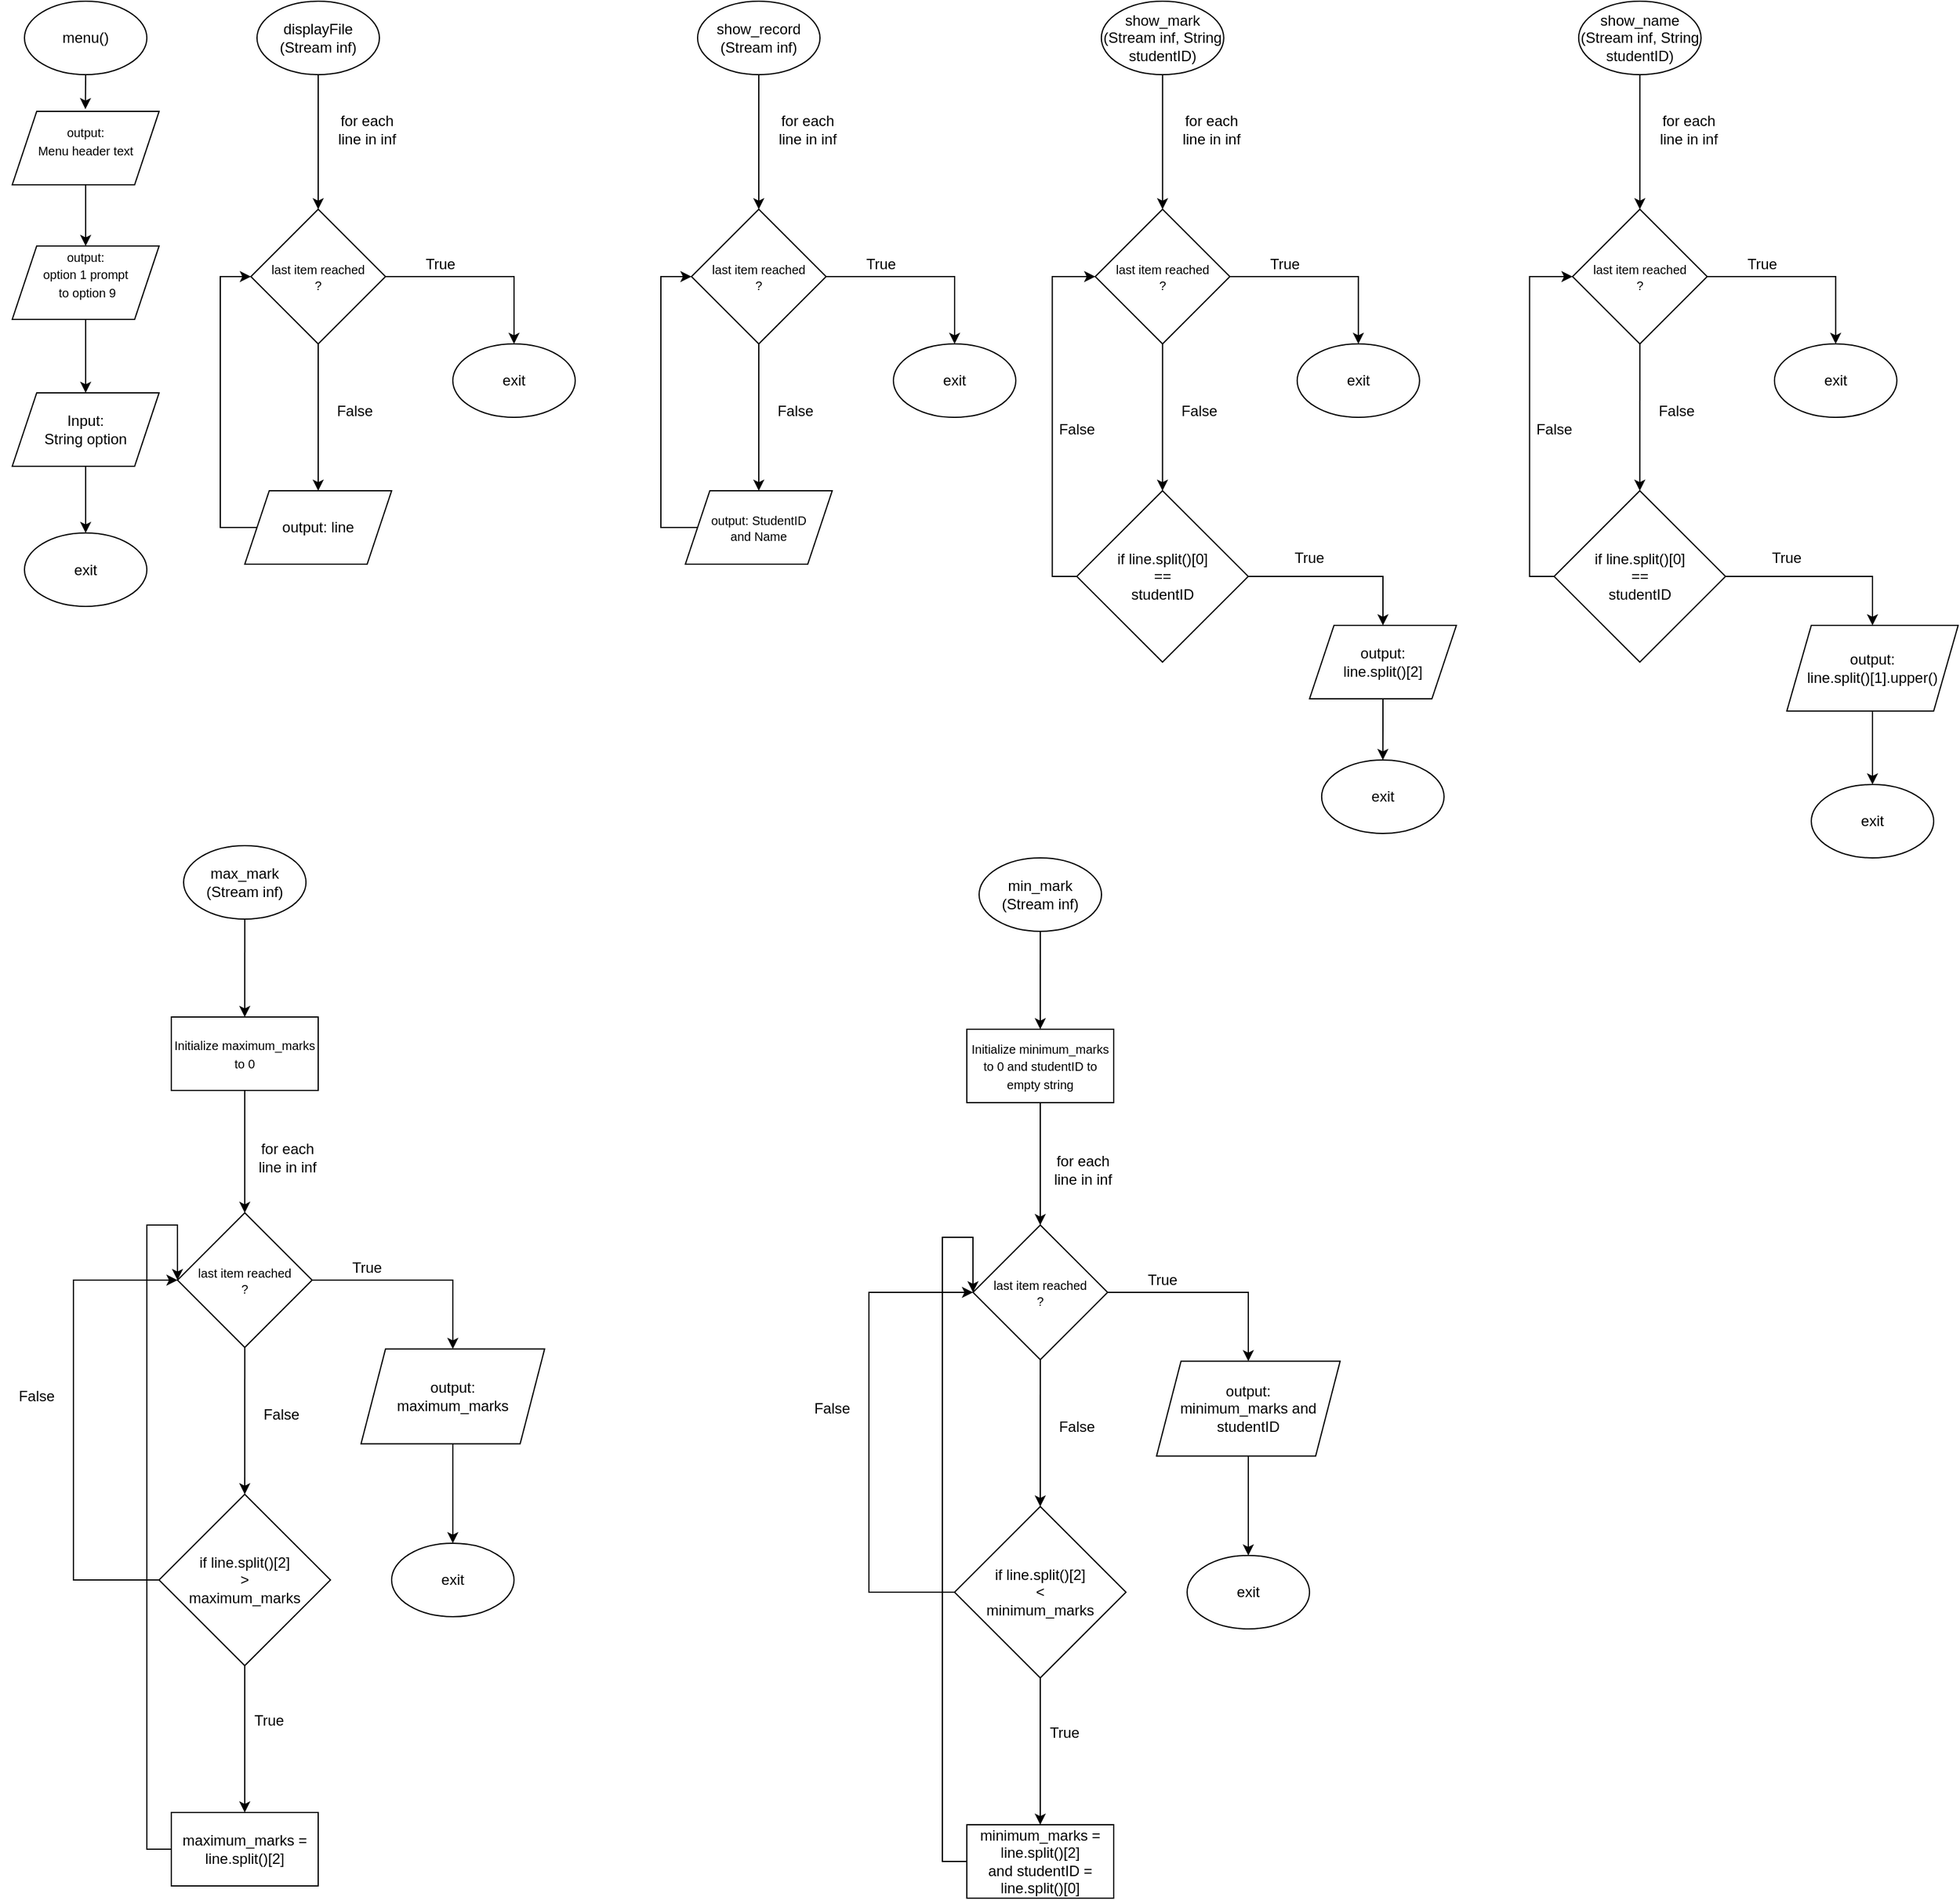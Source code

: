 <mxfile version="24.6.4" type="github">
  <diagram id="C5RBs43oDa-KdzZeNtuy" name="Page-1">
    <mxGraphModel dx="782" dy="414" grid="1" gridSize="10" guides="1" tooltips="1" connect="1" arrows="1" fold="1" page="1" pageScale="1" pageWidth="2336" pageHeight="1654" background="none" math="0" shadow="0">
      <root>
        <mxCell id="WIyWlLk6GJQsqaUBKTNV-0" />
        <mxCell id="WIyWlLk6GJQsqaUBKTNV-1" parent="WIyWlLk6GJQsqaUBKTNV-0" />
        <mxCell id="iVtfHg-IncGxBC74AWmY-0" value="menu()" style="ellipse;whiteSpace=wrap;html=1;" vertex="1" parent="WIyWlLk6GJQsqaUBKTNV-1">
          <mxGeometry x="20" y="10" width="100" height="60" as="geometry" />
        </mxCell>
        <mxCell id="iVtfHg-IncGxBC74AWmY-4" style="edgeStyle=orthogonalEdgeStyle;rounded=0;orthogonalLoop=1;jettySize=auto;html=1;exitX=0.5;exitY=1;exitDx=0;exitDy=0;entryX=0.5;entryY=0;entryDx=0;entryDy=0;" edge="1" parent="WIyWlLk6GJQsqaUBKTNV-1" source="iVtfHg-IncGxBC74AWmY-1" target="iVtfHg-IncGxBC74AWmY-3">
          <mxGeometry relative="1" as="geometry" />
        </mxCell>
        <mxCell id="iVtfHg-IncGxBC74AWmY-1" value="&lt;div&gt;&lt;font style=&quot;font-size: 10px;&quot;&gt;output:&lt;/font&gt;&lt;/div&gt;&lt;font style=&quot;font-size: 10px;&quot;&gt;Menu header text&lt;/font&gt;&lt;div style=&quot;font-size: 10px;&quot;&gt;&lt;br&gt;&lt;/div&gt;" style="shape=parallelogram;perimeter=parallelogramPerimeter;whiteSpace=wrap;html=1;fixedSize=1;" vertex="1" parent="WIyWlLk6GJQsqaUBKTNV-1">
          <mxGeometry x="10" y="100" width="120" height="60" as="geometry" />
        </mxCell>
        <mxCell id="iVtfHg-IncGxBC74AWmY-2" style="edgeStyle=orthogonalEdgeStyle;rounded=0;orthogonalLoop=1;jettySize=auto;html=1;exitX=0.5;exitY=1;exitDx=0;exitDy=0;entryX=0.498;entryY=-0.03;entryDx=0;entryDy=0;entryPerimeter=0;" edge="1" parent="WIyWlLk6GJQsqaUBKTNV-1" source="iVtfHg-IncGxBC74AWmY-0" target="iVtfHg-IncGxBC74AWmY-1">
          <mxGeometry relative="1" as="geometry" />
        </mxCell>
        <mxCell id="iVtfHg-IncGxBC74AWmY-12" style="edgeStyle=orthogonalEdgeStyle;rounded=0;orthogonalLoop=1;jettySize=auto;html=1;exitX=0.5;exitY=1;exitDx=0;exitDy=0;entryX=0.5;entryY=0;entryDx=0;entryDy=0;" edge="1" parent="WIyWlLk6GJQsqaUBKTNV-1" source="iVtfHg-IncGxBC74AWmY-3" target="iVtfHg-IncGxBC74AWmY-8">
          <mxGeometry relative="1" as="geometry">
            <mxPoint x="69.75" y="430" as="targetPoint" />
          </mxGeometry>
        </mxCell>
        <mxCell id="iVtfHg-IncGxBC74AWmY-3" value="&lt;div&gt;&lt;font size=&quot;1&quot;&gt;output:&lt;/font&gt;&lt;/div&gt;&lt;font size=&quot;1&quot;&gt;option 1 prompt&lt;/font&gt;&lt;div&gt;&lt;font size=&quot;1&quot;&gt;&amp;nbsp;to option 9&lt;/font&gt;&lt;div&gt;&lt;font size=&quot;1&quot;&gt;&lt;br&gt;&lt;/font&gt;&lt;/div&gt;&lt;/div&gt;" style="shape=parallelogram;perimeter=parallelogramPerimeter;whiteSpace=wrap;html=1;fixedSize=1;" vertex="1" parent="WIyWlLk6GJQsqaUBKTNV-1">
          <mxGeometry x="10" y="210" width="120" height="60" as="geometry" />
        </mxCell>
        <mxCell id="iVtfHg-IncGxBC74AWmY-11" style="edgeStyle=orthogonalEdgeStyle;rounded=0;orthogonalLoop=1;jettySize=auto;html=1;exitX=0.5;exitY=1;exitDx=0;exitDy=0;entryX=0.5;entryY=0;entryDx=0;entryDy=0;" edge="1" parent="WIyWlLk6GJQsqaUBKTNV-1" source="iVtfHg-IncGxBC74AWmY-8" target="iVtfHg-IncGxBC74AWmY-10">
          <mxGeometry relative="1" as="geometry" />
        </mxCell>
        <mxCell id="iVtfHg-IncGxBC74AWmY-8" value="Input:&lt;div&gt;String option&lt;/div&gt;" style="shape=parallelogram;perimeter=parallelogramPerimeter;whiteSpace=wrap;html=1;fixedSize=1;" vertex="1" parent="WIyWlLk6GJQsqaUBKTNV-1">
          <mxGeometry x="10" y="330" width="120" height="60" as="geometry" />
        </mxCell>
        <mxCell id="iVtfHg-IncGxBC74AWmY-10" value="exit" style="ellipse;whiteSpace=wrap;html=1;" vertex="1" parent="WIyWlLk6GJQsqaUBKTNV-1">
          <mxGeometry x="20" y="444.5" width="100" height="60" as="geometry" />
        </mxCell>
        <mxCell id="iVtfHg-IncGxBC74AWmY-15" style="edgeStyle=orthogonalEdgeStyle;rounded=0;orthogonalLoop=1;jettySize=auto;html=1;exitX=0.5;exitY=1;exitDx=0;exitDy=0;" edge="1" parent="WIyWlLk6GJQsqaUBKTNV-1" source="iVtfHg-IncGxBC74AWmY-13" target="iVtfHg-IncGxBC74AWmY-14">
          <mxGeometry relative="1" as="geometry" />
        </mxCell>
        <mxCell id="iVtfHg-IncGxBC74AWmY-13" value="displayFile&lt;div&gt;(&lt;span style=&quot;background-color: initial;&quot;&gt;Stream inf)&lt;/span&gt;&lt;/div&gt;" style="ellipse;whiteSpace=wrap;html=1;" vertex="1" parent="WIyWlLk6GJQsqaUBKTNV-1">
          <mxGeometry x="210" y="10" width="100" height="60" as="geometry" />
        </mxCell>
        <mxCell id="iVtfHg-IncGxBC74AWmY-19" style="edgeStyle=orthogonalEdgeStyle;rounded=0;orthogonalLoop=1;jettySize=auto;html=1;exitX=1;exitY=0.5;exitDx=0;exitDy=0;entryX=0.5;entryY=0;entryDx=0;entryDy=0;" edge="1" parent="WIyWlLk6GJQsqaUBKTNV-1" source="iVtfHg-IncGxBC74AWmY-14" target="iVtfHg-IncGxBC74AWmY-18">
          <mxGeometry relative="1" as="geometry" />
        </mxCell>
        <mxCell id="iVtfHg-IncGxBC74AWmY-21" style="edgeStyle=orthogonalEdgeStyle;rounded=0;orthogonalLoop=1;jettySize=auto;html=1;exitX=0.5;exitY=1;exitDx=0;exitDy=0;" edge="1" parent="WIyWlLk6GJQsqaUBKTNV-1" source="iVtfHg-IncGxBC74AWmY-14" target="iVtfHg-IncGxBC74AWmY-20">
          <mxGeometry relative="1" as="geometry" />
        </mxCell>
        <mxCell id="iVtfHg-IncGxBC74AWmY-14" value="&lt;font style=&quot;font-size: 10px;&quot;&gt;last item reached&lt;/font&gt;&lt;div style=&quot;font-size: 10px;&quot;&gt;&lt;font style=&quot;font-size: 10px;&quot;&gt;?&lt;/font&gt;&lt;/div&gt;" style="rhombus;whiteSpace=wrap;html=1;" vertex="1" parent="WIyWlLk6GJQsqaUBKTNV-1">
          <mxGeometry x="205" y="180" width="110" height="110" as="geometry" />
        </mxCell>
        <mxCell id="iVtfHg-IncGxBC74AWmY-16" value="for each line in inf" style="text;html=1;align=center;verticalAlign=middle;whiteSpace=wrap;rounded=0;" vertex="1" parent="WIyWlLk6GJQsqaUBKTNV-1">
          <mxGeometry x="270" y="100" width="60" height="30" as="geometry" />
        </mxCell>
        <mxCell id="iVtfHg-IncGxBC74AWmY-18" value="exit" style="ellipse;whiteSpace=wrap;html=1;" vertex="1" parent="WIyWlLk6GJQsqaUBKTNV-1">
          <mxGeometry x="370" y="290" width="100" height="60" as="geometry" />
        </mxCell>
        <mxCell id="iVtfHg-IncGxBC74AWmY-22" style="edgeStyle=orthogonalEdgeStyle;rounded=0;orthogonalLoop=1;jettySize=auto;html=1;exitX=0;exitY=0.5;exitDx=0;exitDy=0;entryX=0;entryY=0.5;entryDx=0;entryDy=0;" edge="1" parent="WIyWlLk6GJQsqaUBKTNV-1" source="iVtfHg-IncGxBC74AWmY-20" target="iVtfHg-IncGxBC74AWmY-14">
          <mxGeometry relative="1" as="geometry">
            <Array as="points">
              <mxPoint x="180" y="440" />
              <mxPoint x="180" y="235" />
            </Array>
          </mxGeometry>
        </mxCell>
        <mxCell id="iVtfHg-IncGxBC74AWmY-20" value="output: line" style="shape=parallelogram;perimeter=parallelogramPerimeter;whiteSpace=wrap;html=1;fixedSize=1;" vertex="1" parent="WIyWlLk6GJQsqaUBKTNV-1">
          <mxGeometry x="200" y="410" width="120" height="60" as="geometry" />
        </mxCell>
        <mxCell id="iVtfHg-IncGxBC74AWmY-23" value="True" style="text;html=1;align=center;verticalAlign=middle;whiteSpace=wrap;rounded=0;" vertex="1" parent="WIyWlLk6GJQsqaUBKTNV-1">
          <mxGeometry x="330" y="210" width="60" height="30" as="geometry" />
        </mxCell>
        <mxCell id="iVtfHg-IncGxBC74AWmY-24" value="False" style="text;html=1;align=center;verticalAlign=middle;whiteSpace=wrap;rounded=0;" vertex="1" parent="WIyWlLk6GJQsqaUBKTNV-1">
          <mxGeometry x="260" y="330" width="60" height="30" as="geometry" />
        </mxCell>
        <mxCell id="iVtfHg-IncGxBC74AWmY-26" style="edgeStyle=orthogonalEdgeStyle;rounded=0;orthogonalLoop=1;jettySize=auto;html=1;exitX=0.5;exitY=1;exitDx=0;exitDy=0;" edge="1" parent="WIyWlLk6GJQsqaUBKTNV-1" source="iVtfHg-IncGxBC74AWmY-27" target="iVtfHg-IncGxBC74AWmY-30">
          <mxGeometry relative="1" as="geometry" />
        </mxCell>
        <mxCell id="iVtfHg-IncGxBC74AWmY-27" value="&lt;div&gt;show_record&lt;/div&gt;&lt;div&gt;(&lt;span style=&quot;background-color: initial;&quot;&gt;Stream inf)&lt;/span&gt;&lt;/div&gt;" style="ellipse;whiteSpace=wrap;html=1;" vertex="1" parent="WIyWlLk6GJQsqaUBKTNV-1">
          <mxGeometry x="570" y="10" width="100" height="60" as="geometry" />
        </mxCell>
        <mxCell id="iVtfHg-IncGxBC74AWmY-28" style="edgeStyle=orthogonalEdgeStyle;rounded=0;orthogonalLoop=1;jettySize=auto;html=1;exitX=1;exitY=0.5;exitDx=0;exitDy=0;entryX=0.5;entryY=0;entryDx=0;entryDy=0;" edge="1" parent="WIyWlLk6GJQsqaUBKTNV-1" source="iVtfHg-IncGxBC74AWmY-30" target="iVtfHg-IncGxBC74AWmY-32">
          <mxGeometry relative="1" as="geometry" />
        </mxCell>
        <mxCell id="iVtfHg-IncGxBC74AWmY-29" style="edgeStyle=orthogonalEdgeStyle;rounded=0;orthogonalLoop=1;jettySize=auto;html=1;exitX=0.5;exitY=1;exitDx=0;exitDy=0;" edge="1" parent="WIyWlLk6GJQsqaUBKTNV-1" source="iVtfHg-IncGxBC74AWmY-30" target="iVtfHg-IncGxBC74AWmY-34">
          <mxGeometry relative="1" as="geometry" />
        </mxCell>
        <mxCell id="iVtfHg-IncGxBC74AWmY-30" value="&lt;font style=&quot;font-size: 10px;&quot;&gt;last item reached&lt;/font&gt;&lt;div style=&quot;font-size: 10px;&quot;&gt;&lt;font style=&quot;font-size: 10px;&quot;&gt;?&lt;/font&gt;&lt;/div&gt;" style="rhombus;whiteSpace=wrap;html=1;" vertex="1" parent="WIyWlLk6GJQsqaUBKTNV-1">
          <mxGeometry x="565" y="180" width="110" height="110" as="geometry" />
        </mxCell>
        <mxCell id="iVtfHg-IncGxBC74AWmY-31" value="for each line in inf" style="text;html=1;align=center;verticalAlign=middle;whiteSpace=wrap;rounded=0;" vertex="1" parent="WIyWlLk6GJQsqaUBKTNV-1">
          <mxGeometry x="630" y="100" width="60" height="30" as="geometry" />
        </mxCell>
        <mxCell id="iVtfHg-IncGxBC74AWmY-32" value="exit" style="ellipse;whiteSpace=wrap;html=1;" vertex="1" parent="WIyWlLk6GJQsqaUBKTNV-1">
          <mxGeometry x="730" y="290" width="100" height="60" as="geometry" />
        </mxCell>
        <mxCell id="iVtfHg-IncGxBC74AWmY-33" style="edgeStyle=orthogonalEdgeStyle;rounded=0;orthogonalLoop=1;jettySize=auto;html=1;exitX=0;exitY=0.5;exitDx=0;exitDy=0;entryX=0;entryY=0.5;entryDx=0;entryDy=0;" edge="1" parent="WIyWlLk6GJQsqaUBKTNV-1" source="iVtfHg-IncGxBC74AWmY-34" target="iVtfHg-IncGxBC74AWmY-30">
          <mxGeometry relative="1" as="geometry">
            <Array as="points">
              <mxPoint x="540" y="440" />
              <mxPoint x="540" y="235" />
            </Array>
          </mxGeometry>
        </mxCell>
        <mxCell id="iVtfHg-IncGxBC74AWmY-34" value="&lt;font style=&quot;font-size: 10px;&quot;&gt;output: StudentID&lt;/font&gt;&lt;div style=&quot;font-size: 10px;&quot;&gt;&lt;font style=&quot;font-size: 10px;&quot;&gt;and Name&lt;/font&gt;&lt;/div&gt;" style="shape=parallelogram;perimeter=parallelogramPerimeter;whiteSpace=wrap;html=1;fixedSize=1;" vertex="1" parent="WIyWlLk6GJQsqaUBKTNV-1">
          <mxGeometry x="560" y="410" width="120" height="60" as="geometry" />
        </mxCell>
        <mxCell id="iVtfHg-IncGxBC74AWmY-35" value="True" style="text;html=1;align=center;verticalAlign=middle;whiteSpace=wrap;rounded=0;" vertex="1" parent="WIyWlLk6GJQsqaUBKTNV-1">
          <mxGeometry x="690" y="210" width="60" height="30" as="geometry" />
        </mxCell>
        <mxCell id="iVtfHg-IncGxBC74AWmY-36" value="False" style="text;html=1;align=center;verticalAlign=middle;whiteSpace=wrap;rounded=0;" vertex="1" parent="WIyWlLk6GJQsqaUBKTNV-1">
          <mxGeometry x="620" y="330" width="60" height="30" as="geometry" />
        </mxCell>
        <mxCell id="iVtfHg-IncGxBC74AWmY-47" style="edgeStyle=orthogonalEdgeStyle;rounded=0;orthogonalLoop=1;jettySize=auto;html=1;exitX=0.5;exitY=1;exitDx=0;exitDy=0;" edge="1" parent="WIyWlLk6GJQsqaUBKTNV-1" source="iVtfHg-IncGxBC74AWmY-48" target="iVtfHg-IncGxBC74AWmY-51">
          <mxGeometry relative="1" as="geometry" />
        </mxCell>
        <mxCell id="iVtfHg-IncGxBC74AWmY-48" value="&lt;div&gt;show_mark&lt;/div&gt;&lt;div&gt;(&lt;span style=&quot;background-color: initial;&quot;&gt;Stream inf, String studentID)&lt;/span&gt;&lt;/div&gt;" style="ellipse;whiteSpace=wrap;html=1;" vertex="1" parent="WIyWlLk6GJQsqaUBKTNV-1">
          <mxGeometry x="899.91" y="10" width="100" height="60" as="geometry" />
        </mxCell>
        <mxCell id="iVtfHg-IncGxBC74AWmY-49" style="edgeStyle=orthogonalEdgeStyle;rounded=0;orthogonalLoop=1;jettySize=auto;html=1;exitX=1;exitY=0.5;exitDx=0;exitDy=0;entryX=0.5;entryY=0;entryDx=0;entryDy=0;" edge="1" parent="WIyWlLk6GJQsqaUBKTNV-1" source="iVtfHg-IncGxBC74AWmY-51" target="iVtfHg-IncGxBC74AWmY-53">
          <mxGeometry relative="1" as="geometry" />
        </mxCell>
        <mxCell id="iVtfHg-IncGxBC74AWmY-50" style="edgeStyle=orthogonalEdgeStyle;rounded=0;orthogonalLoop=1;jettySize=auto;html=1;exitX=0.5;exitY=1;exitDx=0;exitDy=0;entryX=0.5;entryY=0;entryDx=0;entryDy=0;" edge="1" parent="WIyWlLk6GJQsqaUBKTNV-1" source="iVtfHg-IncGxBC74AWmY-51" target="iVtfHg-IncGxBC74AWmY-58">
          <mxGeometry relative="1" as="geometry">
            <mxPoint x="949.91" y="410.0" as="targetPoint" />
          </mxGeometry>
        </mxCell>
        <mxCell id="iVtfHg-IncGxBC74AWmY-51" value="&lt;font style=&quot;font-size: 10px;&quot;&gt;last item reached&lt;/font&gt;&lt;div style=&quot;font-size: 10px;&quot;&gt;&lt;font style=&quot;font-size: 10px;&quot;&gt;?&lt;/font&gt;&lt;/div&gt;" style="rhombus;whiteSpace=wrap;html=1;" vertex="1" parent="WIyWlLk6GJQsqaUBKTNV-1">
          <mxGeometry x="894.91" y="180" width="110" height="110" as="geometry" />
        </mxCell>
        <mxCell id="iVtfHg-IncGxBC74AWmY-52" value="for each line in inf" style="text;html=1;align=center;verticalAlign=middle;whiteSpace=wrap;rounded=0;" vertex="1" parent="WIyWlLk6GJQsqaUBKTNV-1">
          <mxGeometry x="959.91" y="100" width="60" height="30" as="geometry" />
        </mxCell>
        <mxCell id="iVtfHg-IncGxBC74AWmY-53" value="exit" style="ellipse;whiteSpace=wrap;html=1;" vertex="1" parent="WIyWlLk6GJQsqaUBKTNV-1">
          <mxGeometry x="1059.91" y="290" width="100" height="60" as="geometry" />
        </mxCell>
        <mxCell id="iVtfHg-IncGxBC74AWmY-56" value="True" style="text;html=1;align=center;verticalAlign=middle;whiteSpace=wrap;rounded=0;" vertex="1" parent="WIyWlLk6GJQsqaUBKTNV-1">
          <mxGeometry x="1019.91" y="210" width="60" height="30" as="geometry" />
        </mxCell>
        <mxCell id="iVtfHg-IncGxBC74AWmY-57" value="False" style="text;html=1;align=center;verticalAlign=middle;whiteSpace=wrap;rounded=0;" vertex="1" parent="WIyWlLk6GJQsqaUBKTNV-1">
          <mxGeometry x="949.91" y="330" width="60" height="30" as="geometry" />
        </mxCell>
        <mxCell id="iVtfHg-IncGxBC74AWmY-61" style="edgeStyle=orthogonalEdgeStyle;rounded=0;orthogonalLoop=1;jettySize=auto;html=1;exitX=1;exitY=0.5;exitDx=0;exitDy=0;entryX=0.5;entryY=0;entryDx=0;entryDy=0;" edge="1" parent="WIyWlLk6GJQsqaUBKTNV-1" source="iVtfHg-IncGxBC74AWmY-58" target="iVtfHg-IncGxBC74AWmY-59">
          <mxGeometry relative="1" as="geometry" />
        </mxCell>
        <mxCell id="iVtfHg-IncGxBC74AWmY-64" style="edgeStyle=orthogonalEdgeStyle;rounded=0;orthogonalLoop=1;jettySize=auto;html=1;exitX=0;exitY=0.5;exitDx=0;exitDy=0;entryX=0;entryY=0.5;entryDx=0;entryDy=0;" edge="1" parent="WIyWlLk6GJQsqaUBKTNV-1" source="iVtfHg-IncGxBC74AWmY-58" target="iVtfHg-IncGxBC74AWmY-51">
          <mxGeometry relative="1" as="geometry" />
        </mxCell>
        <mxCell id="iVtfHg-IncGxBC74AWmY-58" value="if line.split()[0]&lt;div&gt;==&lt;/div&gt;&lt;div&gt;studentID&lt;/div&gt;" style="rhombus;whiteSpace=wrap;html=1;" vertex="1" parent="WIyWlLk6GJQsqaUBKTNV-1">
          <mxGeometry x="879.82" y="410" width="140.09" height="140" as="geometry" />
        </mxCell>
        <mxCell id="iVtfHg-IncGxBC74AWmY-63" style="edgeStyle=orthogonalEdgeStyle;rounded=0;orthogonalLoop=1;jettySize=auto;html=1;exitX=0.5;exitY=1;exitDx=0;exitDy=0;entryX=0.5;entryY=0;entryDx=0;entryDy=0;" edge="1" parent="WIyWlLk6GJQsqaUBKTNV-1" source="iVtfHg-IncGxBC74AWmY-59" target="iVtfHg-IncGxBC74AWmY-62">
          <mxGeometry relative="1" as="geometry" />
        </mxCell>
        <mxCell id="iVtfHg-IncGxBC74AWmY-59" value="output:&lt;div&gt;line.split()[2]&lt;/div&gt;" style="shape=parallelogram;perimeter=parallelogramPerimeter;whiteSpace=wrap;html=1;fixedSize=1;size=20.0;" vertex="1" parent="WIyWlLk6GJQsqaUBKTNV-1">
          <mxGeometry x="1070" y="520" width="120" height="60" as="geometry" />
        </mxCell>
        <mxCell id="iVtfHg-IncGxBC74AWmY-62" value="exit" style="ellipse;whiteSpace=wrap;html=1;" vertex="1" parent="WIyWlLk6GJQsqaUBKTNV-1">
          <mxGeometry x="1079.91" y="630" width="100" height="60" as="geometry" />
        </mxCell>
        <mxCell id="iVtfHg-IncGxBC74AWmY-65" value="True" style="text;html=1;align=center;verticalAlign=middle;whiteSpace=wrap;rounded=0;" vertex="1" parent="WIyWlLk6GJQsqaUBKTNV-1">
          <mxGeometry x="1040" y="450" width="60" height="30" as="geometry" />
        </mxCell>
        <mxCell id="iVtfHg-IncGxBC74AWmY-66" value="False" style="text;html=1;align=center;verticalAlign=middle;whiteSpace=wrap;rounded=0;" vertex="1" parent="WIyWlLk6GJQsqaUBKTNV-1">
          <mxGeometry x="850" y="345" width="60" height="30" as="geometry" />
        </mxCell>
        <mxCell id="iVtfHg-IncGxBC74AWmY-67" style="edgeStyle=orthogonalEdgeStyle;rounded=0;orthogonalLoop=1;jettySize=auto;html=1;exitX=0.5;exitY=1;exitDx=0;exitDy=0;" edge="1" parent="WIyWlLk6GJQsqaUBKTNV-1" source="iVtfHg-IncGxBC74AWmY-68" target="iVtfHg-IncGxBC74AWmY-71">
          <mxGeometry relative="1" as="geometry" />
        </mxCell>
        <mxCell id="iVtfHg-IncGxBC74AWmY-68" value="&lt;div&gt;show_name&lt;/div&gt;&lt;div&gt;(&lt;span style=&quot;background-color: initial;&quot;&gt;Stream inf, String studentID)&lt;/span&gt;&lt;/div&gt;" style="ellipse;whiteSpace=wrap;html=1;" vertex="1" parent="WIyWlLk6GJQsqaUBKTNV-1">
          <mxGeometry x="1289.91" y="10" width="100" height="60" as="geometry" />
        </mxCell>
        <mxCell id="iVtfHg-IncGxBC74AWmY-69" style="edgeStyle=orthogonalEdgeStyle;rounded=0;orthogonalLoop=1;jettySize=auto;html=1;exitX=1;exitY=0.5;exitDx=0;exitDy=0;entryX=0.5;entryY=0;entryDx=0;entryDy=0;" edge="1" parent="WIyWlLk6GJQsqaUBKTNV-1" source="iVtfHg-IncGxBC74AWmY-71" target="iVtfHg-IncGxBC74AWmY-73">
          <mxGeometry relative="1" as="geometry" />
        </mxCell>
        <mxCell id="iVtfHg-IncGxBC74AWmY-70" style="edgeStyle=orthogonalEdgeStyle;rounded=0;orthogonalLoop=1;jettySize=auto;html=1;exitX=0.5;exitY=1;exitDx=0;exitDy=0;entryX=0.5;entryY=0;entryDx=0;entryDy=0;" edge="1" parent="WIyWlLk6GJQsqaUBKTNV-1" source="iVtfHg-IncGxBC74AWmY-71" target="iVtfHg-IncGxBC74AWmY-78">
          <mxGeometry relative="1" as="geometry">
            <mxPoint x="1339.91" y="410.0" as="targetPoint" />
          </mxGeometry>
        </mxCell>
        <mxCell id="iVtfHg-IncGxBC74AWmY-71" value="&lt;font style=&quot;font-size: 10px;&quot;&gt;last item reached&lt;/font&gt;&lt;div style=&quot;font-size: 10px;&quot;&gt;&lt;font style=&quot;font-size: 10px;&quot;&gt;?&lt;/font&gt;&lt;/div&gt;" style="rhombus;whiteSpace=wrap;html=1;" vertex="1" parent="WIyWlLk6GJQsqaUBKTNV-1">
          <mxGeometry x="1284.91" y="180" width="110" height="110" as="geometry" />
        </mxCell>
        <mxCell id="iVtfHg-IncGxBC74AWmY-72" value="for each line in inf" style="text;html=1;align=center;verticalAlign=middle;whiteSpace=wrap;rounded=0;" vertex="1" parent="WIyWlLk6GJQsqaUBKTNV-1">
          <mxGeometry x="1349.91" y="100" width="60" height="30" as="geometry" />
        </mxCell>
        <mxCell id="iVtfHg-IncGxBC74AWmY-73" value="exit" style="ellipse;whiteSpace=wrap;html=1;" vertex="1" parent="WIyWlLk6GJQsqaUBKTNV-1">
          <mxGeometry x="1449.91" y="290" width="100" height="60" as="geometry" />
        </mxCell>
        <mxCell id="iVtfHg-IncGxBC74AWmY-74" value="True" style="text;html=1;align=center;verticalAlign=middle;whiteSpace=wrap;rounded=0;" vertex="1" parent="WIyWlLk6GJQsqaUBKTNV-1">
          <mxGeometry x="1409.91" y="210" width="60" height="30" as="geometry" />
        </mxCell>
        <mxCell id="iVtfHg-IncGxBC74AWmY-75" value="False" style="text;html=1;align=center;verticalAlign=middle;whiteSpace=wrap;rounded=0;" vertex="1" parent="WIyWlLk6GJQsqaUBKTNV-1">
          <mxGeometry x="1339.91" y="330" width="60" height="30" as="geometry" />
        </mxCell>
        <mxCell id="iVtfHg-IncGxBC74AWmY-76" style="edgeStyle=orthogonalEdgeStyle;rounded=0;orthogonalLoop=1;jettySize=auto;html=1;exitX=1;exitY=0.5;exitDx=0;exitDy=0;entryX=0.5;entryY=0;entryDx=0;entryDy=0;" edge="1" parent="WIyWlLk6GJQsqaUBKTNV-1" source="iVtfHg-IncGxBC74AWmY-78" target="iVtfHg-IncGxBC74AWmY-80">
          <mxGeometry relative="1" as="geometry" />
        </mxCell>
        <mxCell id="iVtfHg-IncGxBC74AWmY-77" style="edgeStyle=orthogonalEdgeStyle;rounded=0;orthogonalLoop=1;jettySize=auto;html=1;exitX=0;exitY=0.5;exitDx=0;exitDy=0;entryX=0;entryY=0.5;entryDx=0;entryDy=0;" edge="1" parent="WIyWlLk6GJQsqaUBKTNV-1" source="iVtfHg-IncGxBC74AWmY-78" target="iVtfHg-IncGxBC74AWmY-71">
          <mxGeometry relative="1" as="geometry" />
        </mxCell>
        <mxCell id="iVtfHg-IncGxBC74AWmY-78" value="if line.split()[0]&lt;div&gt;==&lt;/div&gt;&lt;div&gt;studentID&lt;/div&gt;" style="rhombus;whiteSpace=wrap;html=1;" vertex="1" parent="WIyWlLk6GJQsqaUBKTNV-1">
          <mxGeometry x="1269.82" y="410" width="140.09" height="140" as="geometry" />
        </mxCell>
        <mxCell id="iVtfHg-IncGxBC74AWmY-79" style="edgeStyle=orthogonalEdgeStyle;rounded=0;orthogonalLoop=1;jettySize=auto;html=1;exitX=0.5;exitY=1;exitDx=0;exitDy=0;entryX=0.5;entryY=0;entryDx=0;entryDy=0;" edge="1" parent="WIyWlLk6GJQsqaUBKTNV-1" source="iVtfHg-IncGxBC74AWmY-80" target="iVtfHg-IncGxBC74AWmY-81">
          <mxGeometry relative="1" as="geometry" />
        </mxCell>
        <mxCell id="iVtfHg-IncGxBC74AWmY-80" value="output:&lt;div&gt;line.split()[1].upper()&lt;/div&gt;" style="shape=parallelogram;perimeter=parallelogramPerimeter;whiteSpace=wrap;html=1;fixedSize=1;size=20.0;" vertex="1" parent="WIyWlLk6GJQsqaUBKTNV-1">
          <mxGeometry x="1460" y="520" width="140" height="70" as="geometry" />
        </mxCell>
        <mxCell id="iVtfHg-IncGxBC74AWmY-81" value="exit" style="ellipse;whiteSpace=wrap;html=1;" vertex="1" parent="WIyWlLk6GJQsqaUBKTNV-1">
          <mxGeometry x="1480" y="650" width="100" height="60" as="geometry" />
        </mxCell>
        <mxCell id="iVtfHg-IncGxBC74AWmY-82" value="True" style="text;html=1;align=center;verticalAlign=middle;whiteSpace=wrap;rounded=0;" vertex="1" parent="WIyWlLk6GJQsqaUBKTNV-1">
          <mxGeometry x="1430" y="450" width="60" height="30" as="geometry" />
        </mxCell>
        <mxCell id="iVtfHg-IncGxBC74AWmY-83" value="False" style="text;html=1;align=center;verticalAlign=middle;whiteSpace=wrap;rounded=0;" vertex="1" parent="WIyWlLk6GJQsqaUBKTNV-1">
          <mxGeometry x="1240" y="345" width="60" height="30" as="geometry" />
        </mxCell>
        <mxCell id="iVtfHg-IncGxBC74AWmY-102" style="edgeStyle=orthogonalEdgeStyle;rounded=0;orthogonalLoop=1;jettySize=auto;html=1;exitX=0.5;exitY=1;exitDx=0;exitDy=0;entryX=0.5;entryY=0;entryDx=0;entryDy=0;" edge="1" parent="WIyWlLk6GJQsqaUBKTNV-1" source="iVtfHg-IncGxBC74AWmY-85" target="iVtfHg-IncGxBC74AWmY-101">
          <mxGeometry relative="1" as="geometry" />
        </mxCell>
        <mxCell id="iVtfHg-IncGxBC74AWmY-85" value="&lt;div&gt;max_mark&lt;/div&gt;&lt;div&gt;(&lt;span style=&quot;background-color: initial;&quot;&gt;Stream inf)&lt;/span&gt;&lt;/div&gt;" style="ellipse;whiteSpace=wrap;html=1;" vertex="1" parent="WIyWlLk6GJQsqaUBKTNV-1">
          <mxGeometry x="150.03" y="700" width="100" height="60" as="geometry" />
        </mxCell>
        <mxCell id="iVtfHg-IncGxBC74AWmY-87" style="edgeStyle=orthogonalEdgeStyle;rounded=0;orthogonalLoop=1;jettySize=auto;html=1;exitX=0.5;exitY=1;exitDx=0;exitDy=0;entryX=0.5;entryY=0;entryDx=0;entryDy=0;" edge="1" parent="WIyWlLk6GJQsqaUBKTNV-1" source="iVtfHg-IncGxBC74AWmY-88" target="iVtfHg-IncGxBC74AWmY-95">
          <mxGeometry relative="1" as="geometry">
            <mxPoint x="200.03" y="1230" as="targetPoint" />
          </mxGeometry>
        </mxCell>
        <mxCell id="iVtfHg-IncGxBC74AWmY-105" style="edgeStyle=orthogonalEdgeStyle;rounded=0;orthogonalLoop=1;jettySize=auto;html=1;exitX=1;exitY=0.5;exitDx=0;exitDy=0;" edge="1" parent="WIyWlLk6GJQsqaUBKTNV-1" source="iVtfHg-IncGxBC74AWmY-88" target="iVtfHg-IncGxBC74AWmY-104">
          <mxGeometry relative="1" as="geometry" />
        </mxCell>
        <mxCell id="iVtfHg-IncGxBC74AWmY-88" value="&lt;font style=&quot;font-size: 10px;&quot;&gt;last item reached&lt;/font&gt;&lt;div style=&quot;font-size: 10px;&quot;&gt;&lt;font style=&quot;font-size: 10px;&quot;&gt;?&lt;/font&gt;&lt;/div&gt;" style="rhombus;whiteSpace=wrap;html=1;" vertex="1" parent="WIyWlLk6GJQsqaUBKTNV-1">
          <mxGeometry x="145.03" y="1000" width="110" height="110" as="geometry" />
        </mxCell>
        <mxCell id="iVtfHg-IncGxBC74AWmY-89" value="for each line in inf" style="text;html=1;align=center;verticalAlign=middle;whiteSpace=wrap;rounded=0;" vertex="1" parent="WIyWlLk6GJQsqaUBKTNV-1">
          <mxGeometry x="205.0" y="940" width="60" height="30" as="geometry" />
        </mxCell>
        <mxCell id="iVtfHg-IncGxBC74AWmY-90" value="exit" style="ellipse;whiteSpace=wrap;html=1;" vertex="1" parent="WIyWlLk6GJQsqaUBKTNV-1">
          <mxGeometry x="320.0" y="1270" width="100" height="60" as="geometry" />
        </mxCell>
        <mxCell id="iVtfHg-IncGxBC74AWmY-91" value="True" style="text;html=1;align=center;verticalAlign=middle;whiteSpace=wrap;rounded=0;" vertex="1" parent="WIyWlLk6GJQsqaUBKTNV-1">
          <mxGeometry x="270.03" y="1030" width="60" height="30" as="geometry" />
        </mxCell>
        <mxCell id="iVtfHg-IncGxBC74AWmY-92" value="False" style="text;html=1;align=center;verticalAlign=middle;whiteSpace=wrap;rounded=0;" vertex="1" parent="WIyWlLk6GJQsqaUBKTNV-1">
          <mxGeometry x="200.03" y="1150" width="60" height="30" as="geometry" />
        </mxCell>
        <mxCell id="iVtfHg-IncGxBC74AWmY-108" style="edgeStyle=orthogonalEdgeStyle;rounded=0;orthogonalLoop=1;jettySize=auto;html=1;exitX=0.5;exitY=1;exitDx=0;exitDy=0;entryX=0.5;entryY=0;entryDx=0;entryDy=0;" edge="1" parent="WIyWlLk6GJQsqaUBKTNV-1" source="iVtfHg-IncGxBC74AWmY-95" target="iVtfHg-IncGxBC74AWmY-107">
          <mxGeometry relative="1" as="geometry" />
        </mxCell>
        <mxCell id="iVtfHg-IncGxBC74AWmY-110" style="edgeStyle=orthogonalEdgeStyle;rounded=0;orthogonalLoop=1;jettySize=auto;html=1;exitX=0;exitY=0.5;exitDx=0;exitDy=0;entryX=0;entryY=0.5;entryDx=0;entryDy=0;" edge="1" parent="WIyWlLk6GJQsqaUBKTNV-1" source="iVtfHg-IncGxBC74AWmY-95" target="iVtfHg-IncGxBC74AWmY-88">
          <mxGeometry relative="1" as="geometry">
            <Array as="points">
              <mxPoint x="60" y="1300" />
              <mxPoint x="60" y="1055" />
            </Array>
          </mxGeometry>
        </mxCell>
        <mxCell id="iVtfHg-IncGxBC74AWmY-95" value="if line.split()[2]&lt;div&gt;&amp;gt;&lt;/div&gt;&lt;div&gt;maximum_marks&lt;/div&gt;" style="rhombus;whiteSpace=wrap;html=1;" vertex="1" parent="WIyWlLk6GJQsqaUBKTNV-1">
          <mxGeometry x="129.94" y="1230" width="140.09" height="140" as="geometry" />
        </mxCell>
        <mxCell id="iVtfHg-IncGxBC74AWmY-99" value="True" style="text;html=1;align=center;verticalAlign=middle;whiteSpace=wrap;rounded=0;" vertex="1" parent="WIyWlLk6GJQsqaUBKTNV-1">
          <mxGeometry x="190.03" y="1400" width="60" height="30" as="geometry" />
        </mxCell>
        <mxCell id="iVtfHg-IncGxBC74AWmY-100" value="False" style="text;html=1;align=center;verticalAlign=middle;whiteSpace=wrap;rounded=0;" vertex="1" parent="WIyWlLk6GJQsqaUBKTNV-1">
          <mxGeometry y="1135" width="60" height="30" as="geometry" />
        </mxCell>
        <mxCell id="iVtfHg-IncGxBC74AWmY-103" style="edgeStyle=orthogonalEdgeStyle;rounded=0;orthogonalLoop=1;jettySize=auto;html=1;exitX=0.5;exitY=1;exitDx=0;exitDy=0;" edge="1" parent="WIyWlLk6GJQsqaUBKTNV-1" source="iVtfHg-IncGxBC74AWmY-101" target="iVtfHg-IncGxBC74AWmY-88">
          <mxGeometry relative="1" as="geometry" />
        </mxCell>
        <mxCell id="iVtfHg-IncGxBC74AWmY-101" value="&lt;font size=&quot;1&quot;&gt;Initialize maximum_marks to 0&lt;/font&gt;" style="rounded=0;whiteSpace=wrap;html=1;" vertex="1" parent="WIyWlLk6GJQsqaUBKTNV-1">
          <mxGeometry x="139.99" y="840" width="120" height="60" as="geometry" />
        </mxCell>
        <mxCell id="iVtfHg-IncGxBC74AWmY-106" style="edgeStyle=orthogonalEdgeStyle;rounded=0;orthogonalLoop=1;jettySize=auto;html=1;exitX=0.5;exitY=1;exitDx=0;exitDy=0;entryX=0.5;entryY=0;entryDx=0;entryDy=0;" edge="1" parent="WIyWlLk6GJQsqaUBKTNV-1" source="iVtfHg-IncGxBC74AWmY-104" target="iVtfHg-IncGxBC74AWmY-90">
          <mxGeometry relative="1" as="geometry" />
        </mxCell>
        <mxCell id="iVtfHg-IncGxBC74AWmY-104" value="output:&lt;div&gt;maximum_marks&lt;/div&gt;" style="shape=parallelogram;perimeter=parallelogramPerimeter;whiteSpace=wrap;html=1;fixedSize=1;" vertex="1" parent="WIyWlLk6GJQsqaUBKTNV-1">
          <mxGeometry x="295" y="1111.25" width="150" height="77.5" as="geometry" />
        </mxCell>
        <mxCell id="iVtfHg-IncGxBC74AWmY-109" style="edgeStyle=orthogonalEdgeStyle;rounded=0;orthogonalLoop=1;jettySize=auto;html=1;exitX=0;exitY=0.5;exitDx=0;exitDy=0;entryX=0;entryY=0.5;entryDx=0;entryDy=0;" edge="1" parent="WIyWlLk6GJQsqaUBKTNV-1" source="iVtfHg-IncGxBC74AWmY-107" target="iVtfHg-IncGxBC74AWmY-88">
          <mxGeometry relative="1" as="geometry">
            <Array as="points">
              <mxPoint x="120" y="1520" />
              <mxPoint x="120" y="1010" />
              <mxPoint x="145" y="1010" />
            </Array>
          </mxGeometry>
        </mxCell>
        <mxCell id="iVtfHg-IncGxBC74AWmY-107" value="maximum_marks = line.split()[2]" style="rounded=0;whiteSpace=wrap;html=1;" vertex="1" parent="WIyWlLk6GJQsqaUBKTNV-1">
          <mxGeometry x="139.99" y="1490" width="120" height="60" as="geometry" />
        </mxCell>
        <mxCell id="iVtfHg-IncGxBC74AWmY-112" style="edgeStyle=orthogonalEdgeStyle;rounded=0;orthogonalLoop=1;jettySize=auto;html=1;exitX=0.5;exitY=1;exitDx=0;exitDy=0;entryX=0.5;entryY=0;entryDx=0;entryDy=0;" edge="1" parent="WIyWlLk6GJQsqaUBKTNV-1" source="iVtfHg-IncGxBC74AWmY-113" target="iVtfHg-IncGxBC74AWmY-127">
          <mxGeometry relative="1" as="geometry" />
        </mxCell>
        <mxCell id="iVtfHg-IncGxBC74AWmY-113" value="&lt;div&gt;min_mark&lt;/div&gt;&lt;div&gt;(&lt;span style=&quot;background-color: initial;&quot;&gt;Stream inf)&lt;/span&gt;&lt;/div&gt;" style="ellipse;whiteSpace=wrap;html=1;" vertex="1" parent="WIyWlLk6GJQsqaUBKTNV-1">
          <mxGeometry x="800.03" y="710" width="100" height="60" as="geometry" />
        </mxCell>
        <mxCell id="iVtfHg-IncGxBC74AWmY-114" style="edgeStyle=orthogonalEdgeStyle;rounded=0;orthogonalLoop=1;jettySize=auto;html=1;exitX=0.5;exitY=1;exitDx=0;exitDy=0;entryX=0.5;entryY=0;entryDx=0;entryDy=0;" edge="1" parent="WIyWlLk6GJQsqaUBKTNV-1" source="iVtfHg-IncGxBC74AWmY-116" target="iVtfHg-IncGxBC74AWmY-123">
          <mxGeometry relative="1" as="geometry">
            <mxPoint x="850.03" y="1240" as="targetPoint" />
          </mxGeometry>
        </mxCell>
        <mxCell id="iVtfHg-IncGxBC74AWmY-115" style="edgeStyle=orthogonalEdgeStyle;rounded=0;orthogonalLoop=1;jettySize=auto;html=1;exitX=1;exitY=0.5;exitDx=0;exitDy=0;" edge="1" parent="WIyWlLk6GJQsqaUBKTNV-1" source="iVtfHg-IncGxBC74AWmY-116" target="iVtfHg-IncGxBC74AWmY-129">
          <mxGeometry relative="1" as="geometry" />
        </mxCell>
        <mxCell id="iVtfHg-IncGxBC74AWmY-116" value="&lt;font style=&quot;font-size: 10px;&quot;&gt;last item reached&lt;/font&gt;&lt;div style=&quot;font-size: 10px;&quot;&gt;&lt;font style=&quot;font-size: 10px;&quot;&gt;?&lt;/font&gt;&lt;/div&gt;" style="rhombus;whiteSpace=wrap;html=1;" vertex="1" parent="WIyWlLk6GJQsqaUBKTNV-1">
          <mxGeometry x="795.03" y="1010" width="110" height="110" as="geometry" />
        </mxCell>
        <mxCell id="iVtfHg-IncGxBC74AWmY-117" value="for each line in inf" style="text;html=1;align=center;verticalAlign=middle;whiteSpace=wrap;rounded=0;" vertex="1" parent="WIyWlLk6GJQsqaUBKTNV-1">
          <mxGeometry x="855.0" y="950" width="60" height="30" as="geometry" />
        </mxCell>
        <mxCell id="iVtfHg-IncGxBC74AWmY-118" value="exit" style="ellipse;whiteSpace=wrap;html=1;" vertex="1" parent="WIyWlLk6GJQsqaUBKTNV-1">
          <mxGeometry x="970.0" y="1280" width="100" height="60" as="geometry" />
        </mxCell>
        <mxCell id="iVtfHg-IncGxBC74AWmY-119" value="True" style="text;html=1;align=center;verticalAlign=middle;whiteSpace=wrap;rounded=0;" vertex="1" parent="WIyWlLk6GJQsqaUBKTNV-1">
          <mxGeometry x="920.03" y="1040" width="60" height="30" as="geometry" />
        </mxCell>
        <mxCell id="iVtfHg-IncGxBC74AWmY-120" value="False" style="text;html=1;align=center;verticalAlign=middle;whiteSpace=wrap;rounded=0;" vertex="1" parent="WIyWlLk6GJQsqaUBKTNV-1">
          <mxGeometry x="850.03" y="1160" width="60" height="30" as="geometry" />
        </mxCell>
        <mxCell id="iVtfHg-IncGxBC74AWmY-121" style="edgeStyle=orthogonalEdgeStyle;rounded=0;orthogonalLoop=1;jettySize=auto;html=1;exitX=0.5;exitY=1;exitDx=0;exitDy=0;entryX=0.5;entryY=0;entryDx=0;entryDy=0;" edge="1" parent="WIyWlLk6GJQsqaUBKTNV-1" source="iVtfHg-IncGxBC74AWmY-123" target="iVtfHg-IncGxBC74AWmY-131">
          <mxGeometry relative="1" as="geometry" />
        </mxCell>
        <mxCell id="iVtfHg-IncGxBC74AWmY-122" style="edgeStyle=orthogonalEdgeStyle;rounded=0;orthogonalLoop=1;jettySize=auto;html=1;exitX=0;exitY=0.5;exitDx=0;exitDy=0;entryX=0;entryY=0.5;entryDx=0;entryDy=0;" edge="1" parent="WIyWlLk6GJQsqaUBKTNV-1" source="iVtfHg-IncGxBC74AWmY-123" target="iVtfHg-IncGxBC74AWmY-116">
          <mxGeometry relative="1" as="geometry">
            <Array as="points">
              <mxPoint x="710" y="1310" />
              <mxPoint x="710" y="1065" />
            </Array>
          </mxGeometry>
        </mxCell>
        <mxCell id="iVtfHg-IncGxBC74AWmY-123" value="if line.split()[2]&lt;div&gt;&amp;lt;&lt;/div&gt;&lt;div&gt;minimum_marks&lt;/div&gt;" style="rhombus;whiteSpace=wrap;html=1;" vertex="1" parent="WIyWlLk6GJQsqaUBKTNV-1">
          <mxGeometry x="779.94" y="1240" width="140.09" height="140" as="geometry" />
        </mxCell>
        <mxCell id="iVtfHg-IncGxBC74AWmY-124" value="True" style="text;html=1;align=center;verticalAlign=middle;whiteSpace=wrap;rounded=0;" vertex="1" parent="WIyWlLk6GJQsqaUBKTNV-1">
          <mxGeometry x="840.03" y="1410" width="60" height="30" as="geometry" />
        </mxCell>
        <mxCell id="iVtfHg-IncGxBC74AWmY-125" value="False" style="text;html=1;align=center;verticalAlign=middle;whiteSpace=wrap;rounded=0;" vertex="1" parent="WIyWlLk6GJQsqaUBKTNV-1">
          <mxGeometry x="650" y="1145" width="60" height="30" as="geometry" />
        </mxCell>
        <mxCell id="iVtfHg-IncGxBC74AWmY-126" style="edgeStyle=orthogonalEdgeStyle;rounded=0;orthogonalLoop=1;jettySize=auto;html=1;exitX=0.5;exitY=1;exitDx=0;exitDy=0;" edge="1" parent="WIyWlLk6GJQsqaUBKTNV-1" source="iVtfHg-IncGxBC74AWmY-127" target="iVtfHg-IncGxBC74AWmY-116">
          <mxGeometry relative="1" as="geometry" />
        </mxCell>
        <mxCell id="iVtfHg-IncGxBC74AWmY-127" value="&lt;font size=&quot;1&quot;&gt;Initialize minimum_marks to 0 and studentID to empty string&lt;/font&gt;" style="rounded=0;whiteSpace=wrap;html=1;" vertex="1" parent="WIyWlLk6GJQsqaUBKTNV-1">
          <mxGeometry x="789.99" y="850" width="120" height="60" as="geometry" />
        </mxCell>
        <mxCell id="iVtfHg-IncGxBC74AWmY-128" style="edgeStyle=orthogonalEdgeStyle;rounded=0;orthogonalLoop=1;jettySize=auto;html=1;exitX=0.5;exitY=1;exitDx=0;exitDy=0;entryX=0.5;entryY=0;entryDx=0;entryDy=0;" edge="1" parent="WIyWlLk6GJQsqaUBKTNV-1" source="iVtfHg-IncGxBC74AWmY-129" target="iVtfHg-IncGxBC74AWmY-118">
          <mxGeometry relative="1" as="geometry" />
        </mxCell>
        <mxCell id="iVtfHg-IncGxBC74AWmY-129" value="output:&lt;div&gt;minimum_marks and studentID&lt;/div&gt;" style="shape=parallelogram;perimeter=parallelogramPerimeter;whiteSpace=wrap;html=1;fixedSize=1;" vertex="1" parent="WIyWlLk6GJQsqaUBKTNV-1">
          <mxGeometry x="945" y="1121.25" width="150" height="77.5" as="geometry" />
        </mxCell>
        <mxCell id="iVtfHg-IncGxBC74AWmY-130" style="edgeStyle=orthogonalEdgeStyle;rounded=0;orthogonalLoop=1;jettySize=auto;html=1;exitX=0;exitY=0.5;exitDx=0;exitDy=0;entryX=0;entryY=0.5;entryDx=0;entryDy=0;" edge="1" parent="WIyWlLk6GJQsqaUBKTNV-1" source="iVtfHg-IncGxBC74AWmY-131" target="iVtfHg-IncGxBC74AWmY-116">
          <mxGeometry relative="1" as="geometry">
            <Array as="points">
              <mxPoint x="770" y="1530" />
              <mxPoint x="770" y="1020" />
              <mxPoint x="795" y="1020" />
            </Array>
          </mxGeometry>
        </mxCell>
        <mxCell id="iVtfHg-IncGxBC74AWmY-131" value="minimum_marks = line.split()[2]&lt;div&gt;and studentID = line.split()[0]&lt;/div&gt;" style="rounded=0;whiteSpace=wrap;html=1;" vertex="1" parent="WIyWlLk6GJQsqaUBKTNV-1">
          <mxGeometry x="789.99" y="1500" width="120" height="60" as="geometry" />
        </mxCell>
      </root>
    </mxGraphModel>
  </diagram>
</mxfile>
